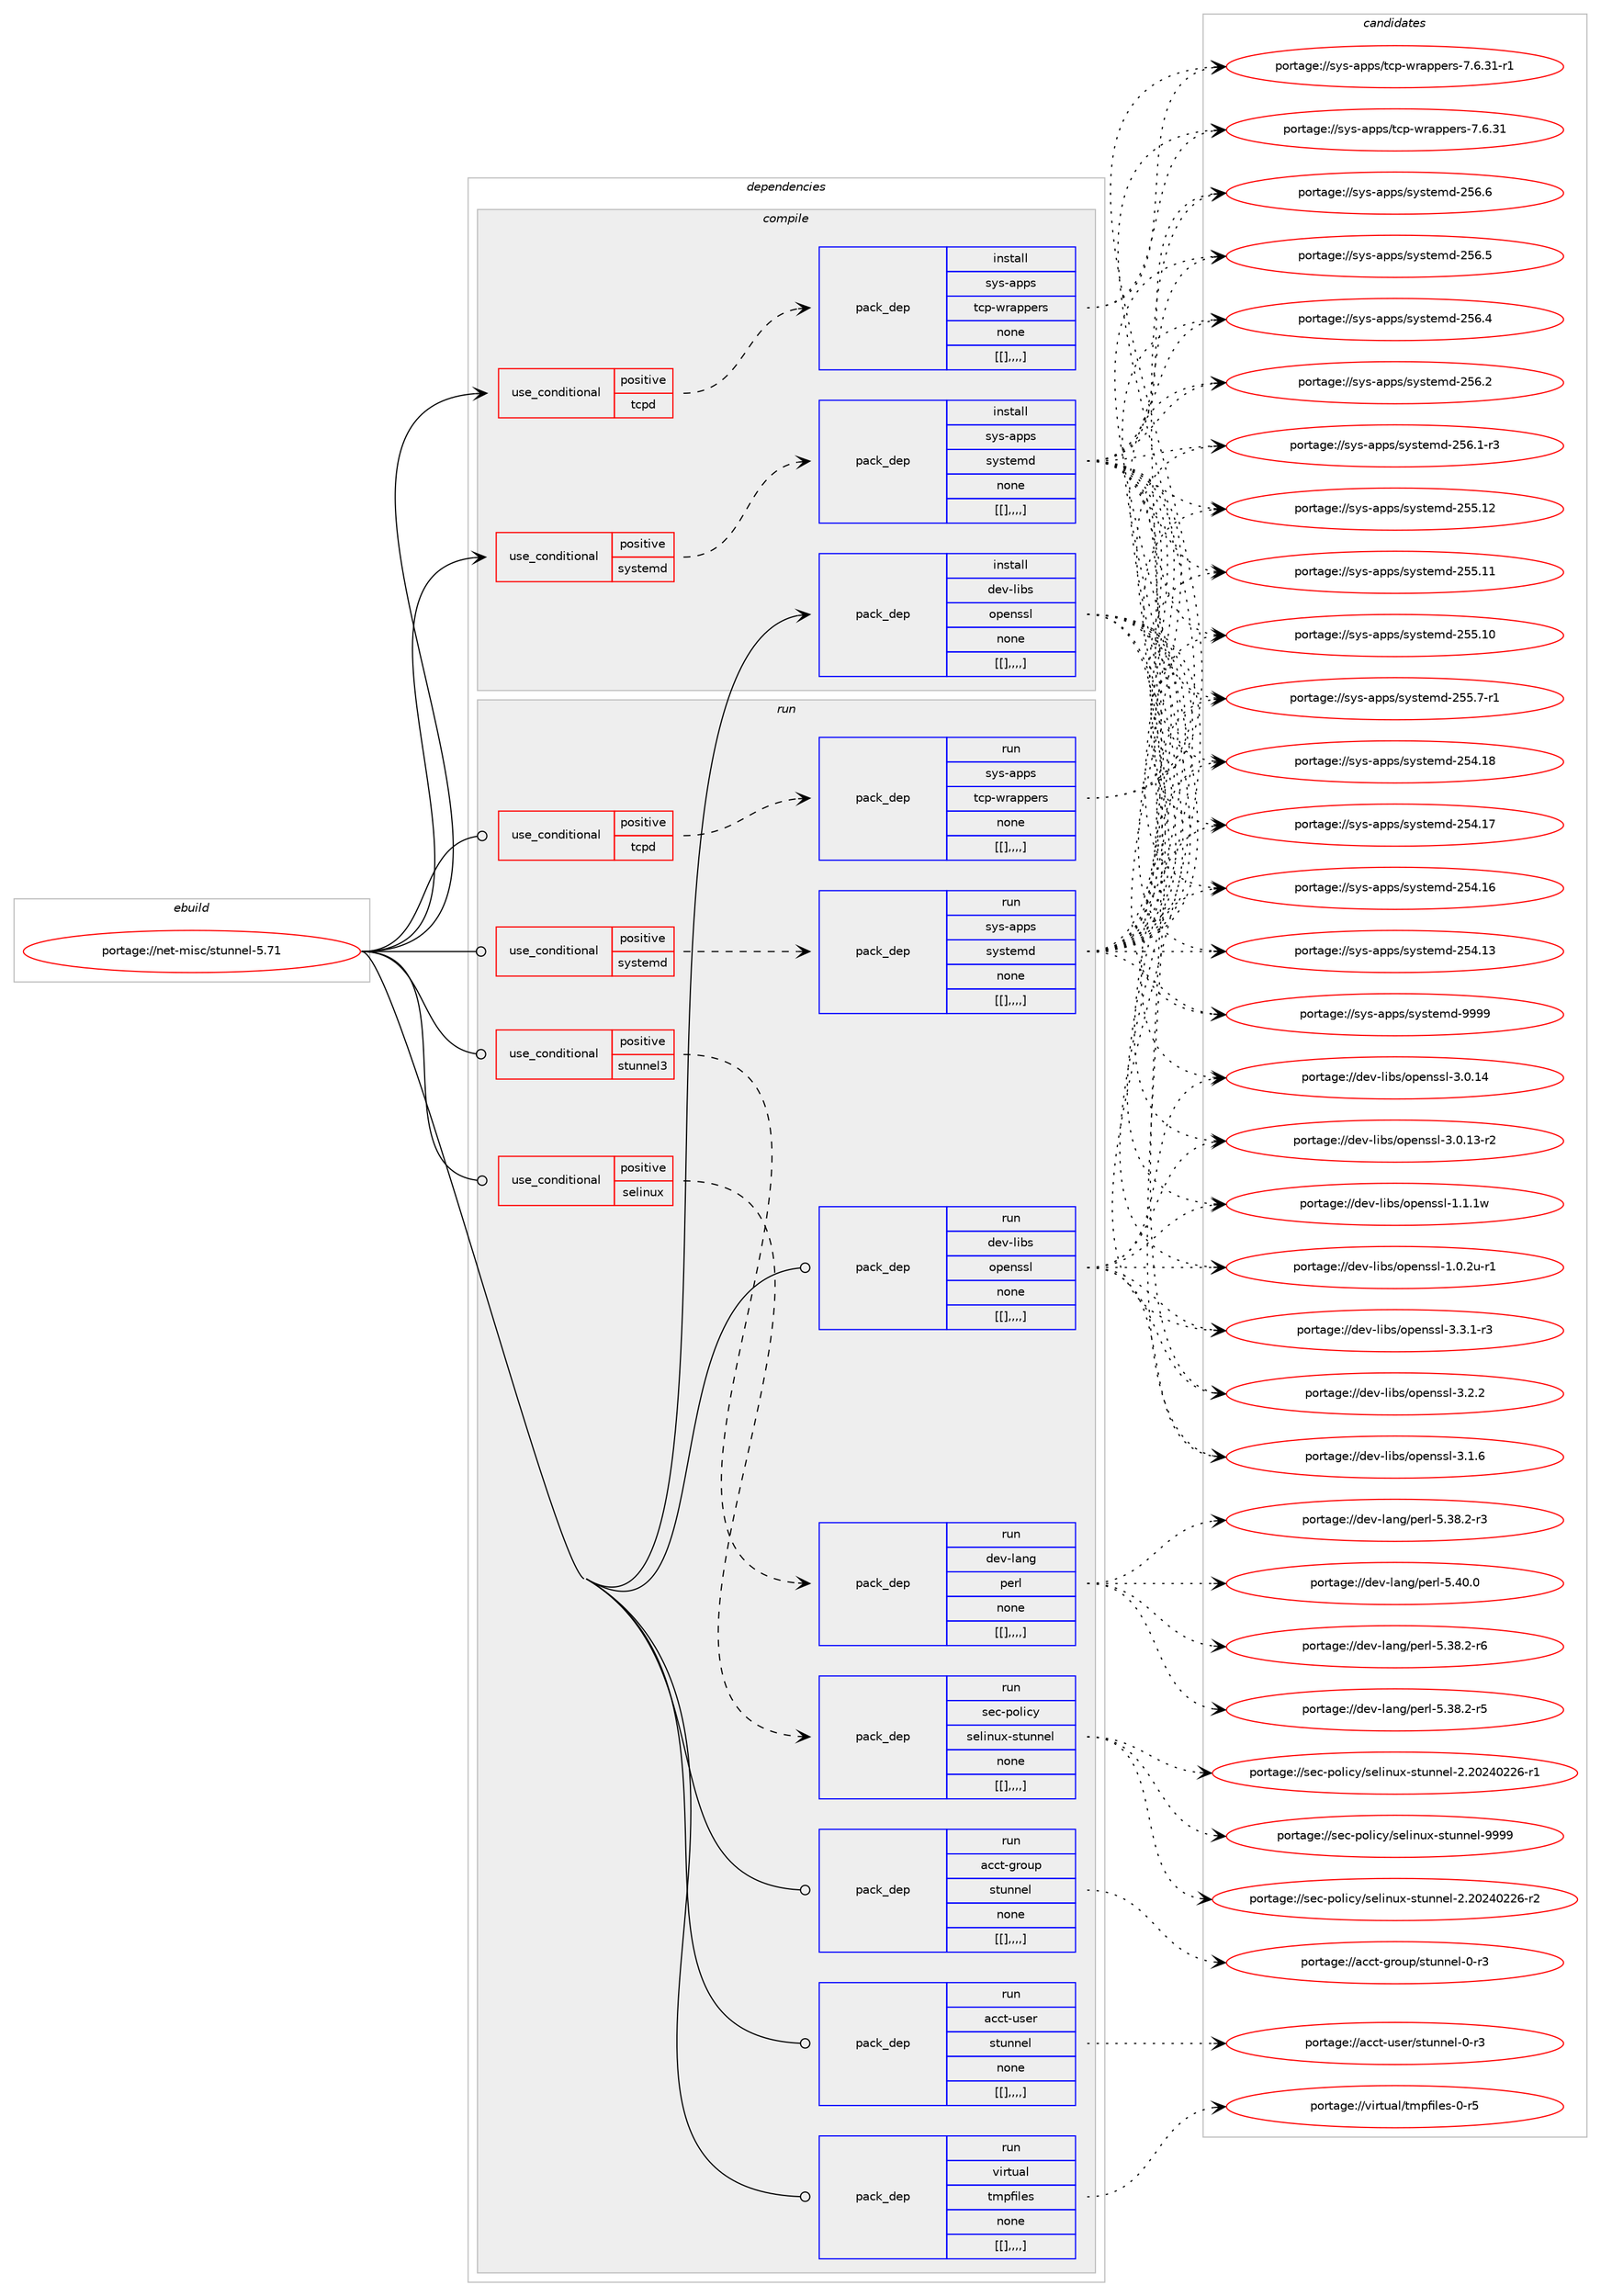 digraph prolog {

# *************
# Graph options
# *************

newrank=true;
concentrate=true;
compound=true;
graph [rankdir=LR,fontname=Helvetica,fontsize=10,ranksep=1.5];#, ranksep=2.5, nodesep=0.2];
edge  [arrowhead=vee];
node  [fontname=Helvetica,fontsize=10];

# **********
# The ebuild
# **********

subgraph cluster_leftcol {
color=gray;
label=<<i>ebuild</i>>;
id [label="portage://net-misc/stunnel-5.71", color=red, width=4, href="../net-misc/stunnel-5.71.svg"];
}

# ****************
# The dependencies
# ****************

subgraph cluster_midcol {
color=gray;
label=<<i>dependencies</i>>;
subgraph cluster_compile {
fillcolor="#eeeeee";
style=filled;
label=<<i>compile</i>>;
subgraph cond4446 {
dependency11528 [label=<<TABLE BORDER="0" CELLBORDER="1" CELLSPACING="0" CELLPADDING="4"><TR><TD ROWSPAN="3" CELLPADDING="10">use_conditional</TD></TR><TR><TD>positive</TD></TR><TR><TD>systemd</TD></TR></TABLE>>, shape=none, color=red];
subgraph pack7055 {
dependency11529 [label=<<TABLE BORDER="0" CELLBORDER="1" CELLSPACING="0" CELLPADDING="4" WIDTH="220"><TR><TD ROWSPAN="6" CELLPADDING="30">pack_dep</TD></TR><TR><TD WIDTH="110">install</TD></TR><TR><TD>sys-apps</TD></TR><TR><TD>systemd</TD></TR><TR><TD>none</TD></TR><TR><TD>[[],,,,]</TD></TR></TABLE>>, shape=none, color=blue];
}
dependency11528:e -> dependency11529:w [weight=20,style="dashed",arrowhead="vee"];
}
id:e -> dependency11528:w [weight=20,style="solid",arrowhead="vee"];
subgraph cond4447 {
dependency11530 [label=<<TABLE BORDER="0" CELLBORDER="1" CELLSPACING="0" CELLPADDING="4"><TR><TD ROWSPAN="3" CELLPADDING="10">use_conditional</TD></TR><TR><TD>positive</TD></TR><TR><TD>tcpd</TD></TR></TABLE>>, shape=none, color=red];
subgraph pack7056 {
dependency11531 [label=<<TABLE BORDER="0" CELLBORDER="1" CELLSPACING="0" CELLPADDING="4" WIDTH="220"><TR><TD ROWSPAN="6" CELLPADDING="30">pack_dep</TD></TR><TR><TD WIDTH="110">install</TD></TR><TR><TD>sys-apps</TD></TR><TR><TD>tcp-wrappers</TD></TR><TR><TD>none</TD></TR><TR><TD>[[],,,,]</TD></TR></TABLE>>, shape=none, color=blue];
}
dependency11530:e -> dependency11531:w [weight=20,style="dashed",arrowhead="vee"];
}
id:e -> dependency11530:w [weight=20,style="solid",arrowhead="vee"];
subgraph pack7057 {
dependency11532 [label=<<TABLE BORDER="0" CELLBORDER="1" CELLSPACING="0" CELLPADDING="4" WIDTH="220"><TR><TD ROWSPAN="6" CELLPADDING="30">pack_dep</TD></TR><TR><TD WIDTH="110">install</TD></TR><TR><TD>dev-libs</TD></TR><TR><TD>openssl</TD></TR><TR><TD>none</TD></TR><TR><TD>[[],,,,]</TD></TR></TABLE>>, shape=none, color=blue];
}
id:e -> dependency11532:w [weight=20,style="solid",arrowhead="vee"];
}
subgraph cluster_compileandrun {
fillcolor="#eeeeee";
style=filled;
label=<<i>compile and run</i>>;
}
subgraph cluster_run {
fillcolor="#eeeeee";
style=filled;
label=<<i>run</i>>;
subgraph cond4448 {
dependency11533 [label=<<TABLE BORDER="0" CELLBORDER="1" CELLSPACING="0" CELLPADDING="4"><TR><TD ROWSPAN="3" CELLPADDING="10">use_conditional</TD></TR><TR><TD>positive</TD></TR><TR><TD>selinux</TD></TR></TABLE>>, shape=none, color=red];
subgraph pack7058 {
dependency11534 [label=<<TABLE BORDER="0" CELLBORDER="1" CELLSPACING="0" CELLPADDING="4" WIDTH="220"><TR><TD ROWSPAN="6" CELLPADDING="30">pack_dep</TD></TR><TR><TD WIDTH="110">run</TD></TR><TR><TD>sec-policy</TD></TR><TR><TD>selinux-stunnel</TD></TR><TR><TD>none</TD></TR><TR><TD>[[],,,,]</TD></TR></TABLE>>, shape=none, color=blue];
}
dependency11533:e -> dependency11534:w [weight=20,style="dashed",arrowhead="vee"];
}
id:e -> dependency11533:w [weight=20,style="solid",arrowhead="odot"];
subgraph cond4449 {
dependency11535 [label=<<TABLE BORDER="0" CELLBORDER="1" CELLSPACING="0" CELLPADDING="4"><TR><TD ROWSPAN="3" CELLPADDING="10">use_conditional</TD></TR><TR><TD>positive</TD></TR><TR><TD>stunnel3</TD></TR></TABLE>>, shape=none, color=red];
subgraph pack7059 {
dependency11536 [label=<<TABLE BORDER="0" CELLBORDER="1" CELLSPACING="0" CELLPADDING="4" WIDTH="220"><TR><TD ROWSPAN="6" CELLPADDING="30">pack_dep</TD></TR><TR><TD WIDTH="110">run</TD></TR><TR><TD>dev-lang</TD></TR><TR><TD>perl</TD></TR><TR><TD>none</TD></TR><TR><TD>[[],,,,]</TD></TR></TABLE>>, shape=none, color=blue];
}
dependency11535:e -> dependency11536:w [weight=20,style="dashed",arrowhead="vee"];
}
id:e -> dependency11535:w [weight=20,style="solid",arrowhead="odot"];
subgraph cond4450 {
dependency11537 [label=<<TABLE BORDER="0" CELLBORDER="1" CELLSPACING="0" CELLPADDING="4"><TR><TD ROWSPAN="3" CELLPADDING="10">use_conditional</TD></TR><TR><TD>positive</TD></TR><TR><TD>systemd</TD></TR></TABLE>>, shape=none, color=red];
subgraph pack7060 {
dependency11538 [label=<<TABLE BORDER="0" CELLBORDER="1" CELLSPACING="0" CELLPADDING="4" WIDTH="220"><TR><TD ROWSPAN="6" CELLPADDING="30">pack_dep</TD></TR><TR><TD WIDTH="110">run</TD></TR><TR><TD>sys-apps</TD></TR><TR><TD>systemd</TD></TR><TR><TD>none</TD></TR><TR><TD>[[],,,,]</TD></TR></TABLE>>, shape=none, color=blue];
}
dependency11537:e -> dependency11538:w [weight=20,style="dashed",arrowhead="vee"];
}
id:e -> dependency11537:w [weight=20,style="solid",arrowhead="odot"];
subgraph cond4451 {
dependency11539 [label=<<TABLE BORDER="0" CELLBORDER="1" CELLSPACING="0" CELLPADDING="4"><TR><TD ROWSPAN="3" CELLPADDING="10">use_conditional</TD></TR><TR><TD>positive</TD></TR><TR><TD>tcpd</TD></TR></TABLE>>, shape=none, color=red];
subgraph pack7061 {
dependency11540 [label=<<TABLE BORDER="0" CELLBORDER="1" CELLSPACING="0" CELLPADDING="4" WIDTH="220"><TR><TD ROWSPAN="6" CELLPADDING="30">pack_dep</TD></TR><TR><TD WIDTH="110">run</TD></TR><TR><TD>sys-apps</TD></TR><TR><TD>tcp-wrappers</TD></TR><TR><TD>none</TD></TR><TR><TD>[[],,,,]</TD></TR></TABLE>>, shape=none, color=blue];
}
dependency11539:e -> dependency11540:w [weight=20,style="dashed",arrowhead="vee"];
}
id:e -> dependency11539:w [weight=20,style="solid",arrowhead="odot"];
subgraph pack7062 {
dependency11541 [label=<<TABLE BORDER="0" CELLBORDER="1" CELLSPACING="0" CELLPADDING="4" WIDTH="220"><TR><TD ROWSPAN="6" CELLPADDING="30">pack_dep</TD></TR><TR><TD WIDTH="110">run</TD></TR><TR><TD>acct-group</TD></TR><TR><TD>stunnel</TD></TR><TR><TD>none</TD></TR><TR><TD>[[],,,,]</TD></TR></TABLE>>, shape=none, color=blue];
}
id:e -> dependency11541:w [weight=20,style="solid",arrowhead="odot"];
subgraph pack7063 {
dependency11542 [label=<<TABLE BORDER="0" CELLBORDER="1" CELLSPACING="0" CELLPADDING="4" WIDTH="220"><TR><TD ROWSPAN="6" CELLPADDING="30">pack_dep</TD></TR><TR><TD WIDTH="110">run</TD></TR><TR><TD>acct-user</TD></TR><TR><TD>stunnel</TD></TR><TR><TD>none</TD></TR><TR><TD>[[],,,,]</TD></TR></TABLE>>, shape=none, color=blue];
}
id:e -> dependency11542:w [weight=20,style="solid",arrowhead="odot"];
subgraph pack7064 {
dependency11543 [label=<<TABLE BORDER="0" CELLBORDER="1" CELLSPACING="0" CELLPADDING="4" WIDTH="220"><TR><TD ROWSPAN="6" CELLPADDING="30">pack_dep</TD></TR><TR><TD WIDTH="110">run</TD></TR><TR><TD>dev-libs</TD></TR><TR><TD>openssl</TD></TR><TR><TD>none</TD></TR><TR><TD>[[],,,,]</TD></TR></TABLE>>, shape=none, color=blue];
}
id:e -> dependency11543:w [weight=20,style="solid",arrowhead="odot"];
subgraph pack7065 {
dependency11544 [label=<<TABLE BORDER="0" CELLBORDER="1" CELLSPACING="0" CELLPADDING="4" WIDTH="220"><TR><TD ROWSPAN="6" CELLPADDING="30">pack_dep</TD></TR><TR><TD WIDTH="110">run</TD></TR><TR><TD>virtual</TD></TR><TR><TD>tmpfiles</TD></TR><TR><TD>none</TD></TR><TR><TD>[[],,,,]</TD></TR></TABLE>>, shape=none, color=blue];
}
id:e -> dependency11544:w [weight=20,style="solid",arrowhead="odot"];
}
}

# **************
# The candidates
# **************

subgraph cluster_choices {
rank=same;
color=gray;
label=<<i>candidates</i>>;

subgraph choice7055 {
color=black;
nodesep=1;
choice1151211154597112112115471151211151161011091004557575757 [label="portage://sys-apps/systemd-9999", color=red, width=4,href="../sys-apps/systemd-9999.svg"];
choice115121115459711211211547115121115116101109100455053544654 [label="portage://sys-apps/systemd-256.6", color=red, width=4,href="../sys-apps/systemd-256.6.svg"];
choice115121115459711211211547115121115116101109100455053544653 [label="portage://sys-apps/systemd-256.5", color=red, width=4,href="../sys-apps/systemd-256.5.svg"];
choice115121115459711211211547115121115116101109100455053544652 [label="portage://sys-apps/systemd-256.4", color=red, width=4,href="../sys-apps/systemd-256.4.svg"];
choice115121115459711211211547115121115116101109100455053544650 [label="portage://sys-apps/systemd-256.2", color=red, width=4,href="../sys-apps/systemd-256.2.svg"];
choice1151211154597112112115471151211151161011091004550535446494511451 [label="portage://sys-apps/systemd-256.1-r3", color=red, width=4,href="../sys-apps/systemd-256.1-r3.svg"];
choice11512111545971121121154711512111511610110910045505353464950 [label="portage://sys-apps/systemd-255.12", color=red, width=4,href="../sys-apps/systemd-255.12.svg"];
choice11512111545971121121154711512111511610110910045505353464949 [label="portage://sys-apps/systemd-255.11", color=red, width=4,href="../sys-apps/systemd-255.11.svg"];
choice11512111545971121121154711512111511610110910045505353464948 [label="portage://sys-apps/systemd-255.10", color=red, width=4,href="../sys-apps/systemd-255.10.svg"];
choice1151211154597112112115471151211151161011091004550535346554511449 [label="portage://sys-apps/systemd-255.7-r1", color=red, width=4,href="../sys-apps/systemd-255.7-r1.svg"];
choice11512111545971121121154711512111511610110910045505352464956 [label="portage://sys-apps/systemd-254.18", color=red, width=4,href="../sys-apps/systemd-254.18.svg"];
choice11512111545971121121154711512111511610110910045505352464955 [label="portage://sys-apps/systemd-254.17", color=red, width=4,href="../sys-apps/systemd-254.17.svg"];
choice11512111545971121121154711512111511610110910045505352464954 [label="portage://sys-apps/systemd-254.16", color=red, width=4,href="../sys-apps/systemd-254.16.svg"];
choice11512111545971121121154711512111511610110910045505352464951 [label="portage://sys-apps/systemd-254.13", color=red, width=4,href="../sys-apps/systemd-254.13.svg"];
dependency11529:e -> choice1151211154597112112115471151211151161011091004557575757:w [style=dotted,weight="100"];
dependency11529:e -> choice115121115459711211211547115121115116101109100455053544654:w [style=dotted,weight="100"];
dependency11529:e -> choice115121115459711211211547115121115116101109100455053544653:w [style=dotted,weight="100"];
dependency11529:e -> choice115121115459711211211547115121115116101109100455053544652:w [style=dotted,weight="100"];
dependency11529:e -> choice115121115459711211211547115121115116101109100455053544650:w [style=dotted,weight="100"];
dependency11529:e -> choice1151211154597112112115471151211151161011091004550535446494511451:w [style=dotted,weight="100"];
dependency11529:e -> choice11512111545971121121154711512111511610110910045505353464950:w [style=dotted,weight="100"];
dependency11529:e -> choice11512111545971121121154711512111511610110910045505353464949:w [style=dotted,weight="100"];
dependency11529:e -> choice11512111545971121121154711512111511610110910045505353464948:w [style=dotted,weight="100"];
dependency11529:e -> choice1151211154597112112115471151211151161011091004550535346554511449:w [style=dotted,weight="100"];
dependency11529:e -> choice11512111545971121121154711512111511610110910045505352464956:w [style=dotted,weight="100"];
dependency11529:e -> choice11512111545971121121154711512111511610110910045505352464955:w [style=dotted,weight="100"];
dependency11529:e -> choice11512111545971121121154711512111511610110910045505352464954:w [style=dotted,weight="100"];
dependency11529:e -> choice11512111545971121121154711512111511610110910045505352464951:w [style=dotted,weight="100"];
}
subgraph choice7056 {
color=black;
nodesep=1;
choice115121115459711211211547116991124511911497112112101114115455546544651494511449 [label="portage://sys-apps/tcp-wrappers-7.6.31-r1", color=red, width=4,href="../sys-apps/tcp-wrappers-7.6.31-r1.svg"];
choice11512111545971121121154711699112451191149711211210111411545554654465149 [label="portage://sys-apps/tcp-wrappers-7.6.31", color=red, width=4,href="../sys-apps/tcp-wrappers-7.6.31.svg"];
dependency11531:e -> choice115121115459711211211547116991124511911497112112101114115455546544651494511449:w [style=dotted,weight="100"];
dependency11531:e -> choice11512111545971121121154711699112451191149711211210111411545554654465149:w [style=dotted,weight="100"];
}
subgraph choice7057 {
color=black;
nodesep=1;
choice1001011184510810598115471111121011101151151084551465146494511451 [label="portage://dev-libs/openssl-3.3.1-r3", color=red, width=4,href="../dev-libs/openssl-3.3.1-r3.svg"];
choice100101118451081059811547111112101110115115108455146504650 [label="portage://dev-libs/openssl-3.2.2", color=red, width=4,href="../dev-libs/openssl-3.2.2.svg"];
choice100101118451081059811547111112101110115115108455146494654 [label="portage://dev-libs/openssl-3.1.6", color=red, width=4,href="../dev-libs/openssl-3.1.6.svg"];
choice10010111845108105981154711111210111011511510845514648464952 [label="portage://dev-libs/openssl-3.0.14", color=red, width=4,href="../dev-libs/openssl-3.0.14.svg"];
choice100101118451081059811547111112101110115115108455146484649514511450 [label="portage://dev-libs/openssl-3.0.13-r2", color=red, width=4,href="../dev-libs/openssl-3.0.13-r2.svg"];
choice100101118451081059811547111112101110115115108454946494649119 [label="portage://dev-libs/openssl-1.1.1w", color=red, width=4,href="../dev-libs/openssl-1.1.1w.svg"];
choice1001011184510810598115471111121011101151151084549464846501174511449 [label="portage://dev-libs/openssl-1.0.2u-r1", color=red, width=4,href="../dev-libs/openssl-1.0.2u-r1.svg"];
dependency11532:e -> choice1001011184510810598115471111121011101151151084551465146494511451:w [style=dotted,weight="100"];
dependency11532:e -> choice100101118451081059811547111112101110115115108455146504650:w [style=dotted,weight="100"];
dependency11532:e -> choice100101118451081059811547111112101110115115108455146494654:w [style=dotted,weight="100"];
dependency11532:e -> choice10010111845108105981154711111210111011511510845514648464952:w [style=dotted,weight="100"];
dependency11532:e -> choice100101118451081059811547111112101110115115108455146484649514511450:w [style=dotted,weight="100"];
dependency11532:e -> choice100101118451081059811547111112101110115115108454946494649119:w [style=dotted,weight="100"];
dependency11532:e -> choice1001011184510810598115471111121011101151151084549464846501174511449:w [style=dotted,weight="100"];
}
subgraph choice7058 {
color=black;
nodesep=1;
choice11510199451121111081059912147115101108105110117120451151161171101101011084557575757 [label="portage://sec-policy/selinux-stunnel-9999", color=red, width=4,href="../sec-policy/selinux-stunnel-9999.svg"];
choice115101994511211110810599121471151011081051101171204511511611711011010110845504650485052485050544511450 [label="portage://sec-policy/selinux-stunnel-2.20240226-r2", color=red, width=4,href="../sec-policy/selinux-stunnel-2.20240226-r2.svg"];
choice115101994511211110810599121471151011081051101171204511511611711011010110845504650485052485050544511449 [label="portage://sec-policy/selinux-stunnel-2.20240226-r1", color=red, width=4,href="../sec-policy/selinux-stunnel-2.20240226-r1.svg"];
dependency11534:e -> choice11510199451121111081059912147115101108105110117120451151161171101101011084557575757:w [style=dotted,weight="100"];
dependency11534:e -> choice115101994511211110810599121471151011081051101171204511511611711011010110845504650485052485050544511450:w [style=dotted,weight="100"];
dependency11534:e -> choice115101994511211110810599121471151011081051101171204511511611711011010110845504650485052485050544511449:w [style=dotted,weight="100"];
}
subgraph choice7059 {
color=black;
nodesep=1;
choice10010111845108971101034711210111410845534652484648 [label="portage://dev-lang/perl-5.40.0", color=red, width=4,href="../dev-lang/perl-5.40.0.svg"];
choice100101118451089711010347112101114108455346515646504511454 [label="portage://dev-lang/perl-5.38.2-r6", color=red, width=4,href="../dev-lang/perl-5.38.2-r6.svg"];
choice100101118451089711010347112101114108455346515646504511453 [label="portage://dev-lang/perl-5.38.2-r5", color=red, width=4,href="../dev-lang/perl-5.38.2-r5.svg"];
choice100101118451089711010347112101114108455346515646504511451 [label="portage://dev-lang/perl-5.38.2-r3", color=red, width=4,href="../dev-lang/perl-5.38.2-r3.svg"];
dependency11536:e -> choice10010111845108971101034711210111410845534652484648:w [style=dotted,weight="100"];
dependency11536:e -> choice100101118451089711010347112101114108455346515646504511454:w [style=dotted,weight="100"];
dependency11536:e -> choice100101118451089711010347112101114108455346515646504511453:w [style=dotted,weight="100"];
dependency11536:e -> choice100101118451089711010347112101114108455346515646504511451:w [style=dotted,weight="100"];
}
subgraph choice7060 {
color=black;
nodesep=1;
choice1151211154597112112115471151211151161011091004557575757 [label="portage://sys-apps/systemd-9999", color=red, width=4,href="../sys-apps/systemd-9999.svg"];
choice115121115459711211211547115121115116101109100455053544654 [label="portage://sys-apps/systemd-256.6", color=red, width=4,href="../sys-apps/systemd-256.6.svg"];
choice115121115459711211211547115121115116101109100455053544653 [label="portage://sys-apps/systemd-256.5", color=red, width=4,href="../sys-apps/systemd-256.5.svg"];
choice115121115459711211211547115121115116101109100455053544652 [label="portage://sys-apps/systemd-256.4", color=red, width=4,href="../sys-apps/systemd-256.4.svg"];
choice115121115459711211211547115121115116101109100455053544650 [label="portage://sys-apps/systemd-256.2", color=red, width=4,href="../sys-apps/systemd-256.2.svg"];
choice1151211154597112112115471151211151161011091004550535446494511451 [label="portage://sys-apps/systemd-256.1-r3", color=red, width=4,href="../sys-apps/systemd-256.1-r3.svg"];
choice11512111545971121121154711512111511610110910045505353464950 [label="portage://sys-apps/systemd-255.12", color=red, width=4,href="../sys-apps/systemd-255.12.svg"];
choice11512111545971121121154711512111511610110910045505353464949 [label="portage://sys-apps/systemd-255.11", color=red, width=4,href="../sys-apps/systemd-255.11.svg"];
choice11512111545971121121154711512111511610110910045505353464948 [label="portage://sys-apps/systemd-255.10", color=red, width=4,href="../sys-apps/systemd-255.10.svg"];
choice1151211154597112112115471151211151161011091004550535346554511449 [label="portage://sys-apps/systemd-255.7-r1", color=red, width=4,href="../sys-apps/systemd-255.7-r1.svg"];
choice11512111545971121121154711512111511610110910045505352464956 [label="portage://sys-apps/systemd-254.18", color=red, width=4,href="../sys-apps/systemd-254.18.svg"];
choice11512111545971121121154711512111511610110910045505352464955 [label="portage://sys-apps/systemd-254.17", color=red, width=4,href="../sys-apps/systemd-254.17.svg"];
choice11512111545971121121154711512111511610110910045505352464954 [label="portage://sys-apps/systemd-254.16", color=red, width=4,href="../sys-apps/systemd-254.16.svg"];
choice11512111545971121121154711512111511610110910045505352464951 [label="portage://sys-apps/systemd-254.13", color=red, width=4,href="../sys-apps/systemd-254.13.svg"];
dependency11538:e -> choice1151211154597112112115471151211151161011091004557575757:w [style=dotted,weight="100"];
dependency11538:e -> choice115121115459711211211547115121115116101109100455053544654:w [style=dotted,weight="100"];
dependency11538:e -> choice115121115459711211211547115121115116101109100455053544653:w [style=dotted,weight="100"];
dependency11538:e -> choice115121115459711211211547115121115116101109100455053544652:w [style=dotted,weight="100"];
dependency11538:e -> choice115121115459711211211547115121115116101109100455053544650:w [style=dotted,weight="100"];
dependency11538:e -> choice1151211154597112112115471151211151161011091004550535446494511451:w [style=dotted,weight="100"];
dependency11538:e -> choice11512111545971121121154711512111511610110910045505353464950:w [style=dotted,weight="100"];
dependency11538:e -> choice11512111545971121121154711512111511610110910045505353464949:w [style=dotted,weight="100"];
dependency11538:e -> choice11512111545971121121154711512111511610110910045505353464948:w [style=dotted,weight="100"];
dependency11538:e -> choice1151211154597112112115471151211151161011091004550535346554511449:w [style=dotted,weight="100"];
dependency11538:e -> choice11512111545971121121154711512111511610110910045505352464956:w [style=dotted,weight="100"];
dependency11538:e -> choice11512111545971121121154711512111511610110910045505352464955:w [style=dotted,weight="100"];
dependency11538:e -> choice11512111545971121121154711512111511610110910045505352464954:w [style=dotted,weight="100"];
dependency11538:e -> choice11512111545971121121154711512111511610110910045505352464951:w [style=dotted,weight="100"];
}
subgraph choice7061 {
color=black;
nodesep=1;
choice115121115459711211211547116991124511911497112112101114115455546544651494511449 [label="portage://sys-apps/tcp-wrappers-7.6.31-r1", color=red, width=4,href="../sys-apps/tcp-wrappers-7.6.31-r1.svg"];
choice11512111545971121121154711699112451191149711211210111411545554654465149 [label="portage://sys-apps/tcp-wrappers-7.6.31", color=red, width=4,href="../sys-apps/tcp-wrappers-7.6.31.svg"];
dependency11540:e -> choice115121115459711211211547116991124511911497112112101114115455546544651494511449:w [style=dotted,weight="100"];
dependency11540:e -> choice11512111545971121121154711699112451191149711211210111411545554654465149:w [style=dotted,weight="100"];
}
subgraph choice7062 {
color=black;
nodesep=1;
choice979999116451031141111171124711511611711011010110845484511451 [label="portage://acct-group/stunnel-0-r3", color=red, width=4,href="../acct-group/stunnel-0-r3.svg"];
dependency11541:e -> choice979999116451031141111171124711511611711011010110845484511451:w [style=dotted,weight="100"];
}
subgraph choice7063 {
color=black;
nodesep=1;
choice979999116451171151011144711511611711011010110845484511451 [label="portage://acct-user/stunnel-0-r3", color=red, width=4,href="../acct-user/stunnel-0-r3.svg"];
dependency11542:e -> choice979999116451171151011144711511611711011010110845484511451:w [style=dotted,weight="100"];
}
subgraph choice7064 {
color=black;
nodesep=1;
choice1001011184510810598115471111121011101151151084551465146494511451 [label="portage://dev-libs/openssl-3.3.1-r3", color=red, width=4,href="../dev-libs/openssl-3.3.1-r3.svg"];
choice100101118451081059811547111112101110115115108455146504650 [label="portage://dev-libs/openssl-3.2.2", color=red, width=4,href="../dev-libs/openssl-3.2.2.svg"];
choice100101118451081059811547111112101110115115108455146494654 [label="portage://dev-libs/openssl-3.1.6", color=red, width=4,href="../dev-libs/openssl-3.1.6.svg"];
choice10010111845108105981154711111210111011511510845514648464952 [label="portage://dev-libs/openssl-3.0.14", color=red, width=4,href="../dev-libs/openssl-3.0.14.svg"];
choice100101118451081059811547111112101110115115108455146484649514511450 [label="portage://dev-libs/openssl-3.0.13-r2", color=red, width=4,href="../dev-libs/openssl-3.0.13-r2.svg"];
choice100101118451081059811547111112101110115115108454946494649119 [label="portage://dev-libs/openssl-1.1.1w", color=red, width=4,href="../dev-libs/openssl-1.1.1w.svg"];
choice1001011184510810598115471111121011101151151084549464846501174511449 [label="portage://dev-libs/openssl-1.0.2u-r1", color=red, width=4,href="../dev-libs/openssl-1.0.2u-r1.svg"];
dependency11543:e -> choice1001011184510810598115471111121011101151151084551465146494511451:w [style=dotted,weight="100"];
dependency11543:e -> choice100101118451081059811547111112101110115115108455146504650:w [style=dotted,weight="100"];
dependency11543:e -> choice100101118451081059811547111112101110115115108455146494654:w [style=dotted,weight="100"];
dependency11543:e -> choice10010111845108105981154711111210111011511510845514648464952:w [style=dotted,weight="100"];
dependency11543:e -> choice100101118451081059811547111112101110115115108455146484649514511450:w [style=dotted,weight="100"];
dependency11543:e -> choice100101118451081059811547111112101110115115108454946494649119:w [style=dotted,weight="100"];
dependency11543:e -> choice1001011184510810598115471111121011101151151084549464846501174511449:w [style=dotted,weight="100"];
}
subgraph choice7065 {
color=black;
nodesep=1;
choice118105114116117971084711610911210210510810111545484511453 [label="portage://virtual/tmpfiles-0-r5", color=red, width=4,href="../virtual/tmpfiles-0-r5.svg"];
dependency11544:e -> choice118105114116117971084711610911210210510810111545484511453:w [style=dotted,weight="100"];
}
}

}
